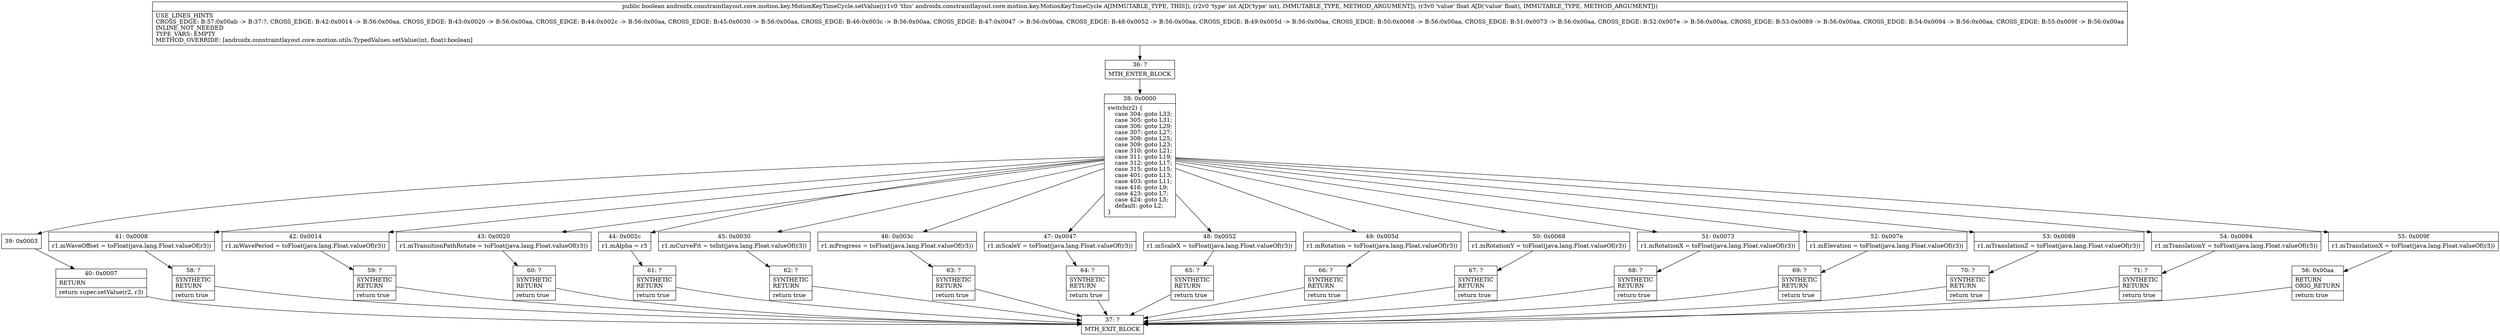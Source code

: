 digraph "CFG forandroidx.constraintlayout.core.motion.key.MotionKeyTimeCycle.setValue(IF)Z" {
Node_36 [shape=record,label="{36\:\ ?|MTH_ENTER_BLOCK\l}"];
Node_38 [shape=record,label="{38\:\ 0x0000|switch(r2) \{\l    case 304: goto L33;\l    case 305: goto L31;\l    case 306: goto L29;\l    case 307: goto L27;\l    case 308: goto L25;\l    case 309: goto L23;\l    case 310: goto L21;\l    case 311: goto L19;\l    case 312: goto L17;\l    case 315: goto L15;\l    case 401: goto L13;\l    case 403: goto L11;\l    case 416: goto L9;\l    case 423: goto L7;\l    case 424: goto L5;\l    default: goto L2;\l\}\l}"];
Node_39 [shape=record,label="{39\:\ 0x0003}"];
Node_40 [shape=record,label="{40\:\ 0x0007|RETURN\l|return super.setValue(r2, r3)\l}"];
Node_37 [shape=record,label="{37\:\ ?|MTH_EXIT_BLOCK\l}"];
Node_41 [shape=record,label="{41\:\ 0x0008|r1.mWaveOffset = toFloat(java.lang.Float.valueOf(r3))\l}"];
Node_58 [shape=record,label="{58\:\ ?|SYNTHETIC\lRETURN\l|return true\l}"];
Node_42 [shape=record,label="{42\:\ 0x0014|r1.mWavePeriod = toFloat(java.lang.Float.valueOf(r3))\l}"];
Node_59 [shape=record,label="{59\:\ ?|SYNTHETIC\lRETURN\l|return true\l}"];
Node_43 [shape=record,label="{43\:\ 0x0020|r1.mTransitionPathRotate = toFloat(java.lang.Float.valueOf(r3))\l}"];
Node_60 [shape=record,label="{60\:\ ?|SYNTHETIC\lRETURN\l|return true\l}"];
Node_44 [shape=record,label="{44\:\ 0x002c|r1.mAlpha = r3\l}"];
Node_61 [shape=record,label="{61\:\ ?|SYNTHETIC\lRETURN\l|return true\l}"];
Node_45 [shape=record,label="{45\:\ 0x0030|r1.mCurveFit = toInt(java.lang.Float.valueOf(r3))\l}"];
Node_62 [shape=record,label="{62\:\ ?|SYNTHETIC\lRETURN\l|return true\l}"];
Node_46 [shape=record,label="{46\:\ 0x003c|r1.mProgress = toFloat(java.lang.Float.valueOf(r3))\l}"];
Node_63 [shape=record,label="{63\:\ ?|SYNTHETIC\lRETURN\l|return true\l}"];
Node_47 [shape=record,label="{47\:\ 0x0047|r1.mScaleY = toFloat(java.lang.Float.valueOf(r3))\l}"];
Node_64 [shape=record,label="{64\:\ ?|SYNTHETIC\lRETURN\l|return true\l}"];
Node_48 [shape=record,label="{48\:\ 0x0052|r1.mScaleX = toFloat(java.lang.Float.valueOf(r3))\l}"];
Node_65 [shape=record,label="{65\:\ ?|SYNTHETIC\lRETURN\l|return true\l}"];
Node_49 [shape=record,label="{49\:\ 0x005d|r1.mRotation = toFloat(java.lang.Float.valueOf(r3))\l}"];
Node_66 [shape=record,label="{66\:\ ?|SYNTHETIC\lRETURN\l|return true\l}"];
Node_50 [shape=record,label="{50\:\ 0x0068|r1.mRotationY = toFloat(java.lang.Float.valueOf(r3))\l}"];
Node_67 [shape=record,label="{67\:\ ?|SYNTHETIC\lRETURN\l|return true\l}"];
Node_51 [shape=record,label="{51\:\ 0x0073|r1.mRotationX = toFloat(java.lang.Float.valueOf(r3))\l}"];
Node_68 [shape=record,label="{68\:\ ?|SYNTHETIC\lRETURN\l|return true\l}"];
Node_52 [shape=record,label="{52\:\ 0x007e|r1.mElevation = toFloat(java.lang.Float.valueOf(r3))\l}"];
Node_69 [shape=record,label="{69\:\ ?|SYNTHETIC\lRETURN\l|return true\l}"];
Node_53 [shape=record,label="{53\:\ 0x0089|r1.mTranslationZ = toFloat(java.lang.Float.valueOf(r3))\l}"];
Node_70 [shape=record,label="{70\:\ ?|SYNTHETIC\lRETURN\l|return true\l}"];
Node_54 [shape=record,label="{54\:\ 0x0094|r1.mTranslationY = toFloat(java.lang.Float.valueOf(r3))\l}"];
Node_71 [shape=record,label="{71\:\ ?|SYNTHETIC\lRETURN\l|return true\l}"];
Node_55 [shape=record,label="{55\:\ 0x009f|r1.mTranslationX = toFloat(java.lang.Float.valueOf(r3))\l}"];
Node_56 [shape=record,label="{56\:\ 0x00aa|RETURN\lORIG_RETURN\l|return true\l}"];
MethodNode[shape=record,label="{public boolean androidx.constraintlayout.core.motion.key.MotionKeyTimeCycle.setValue((r1v0 'this' androidx.constraintlayout.core.motion.key.MotionKeyTimeCycle A[IMMUTABLE_TYPE, THIS]), (r2v0 'type' int A[D('type' int), IMMUTABLE_TYPE, METHOD_ARGUMENT]), (r3v0 'value' float A[D('value' float), IMMUTABLE_TYPE, METHOD_ARGUMENT]))  | USE_LINES_HINTS\lCROSS_EDGE: B:57:0x00ab \-\> B:37:?, CROSS_EDGE: B:42:0x0014 \-\> B:56:0x00aa, CROSS_EDGE: B:43:0x0020 \-\> B:56:0x00aa, CROSS_EDGE: B:44:0x002c \-\> B:56:0x00aa, CROSS_EDGE: B:45:0x0030 \-\> B:56:0x00aa, CROSS_EDGE: B:46:0x003c \-\> B:56:0x00aa, CROSS_EDGE: B:47:0x0047 \-\> B:56:0x00aa, CROSS_EDGE: B:48:0x0052 \-\> B:56:0x00aa, CROSS_EDGE: B:49:0x005d \-\> B:56:0x00aa, CROSS_EDGE: B:50:0x0068 \-\> B:56:0x00aa, CROSS_EDGE: B:51:0x0073 \-\> B:56:0x00aa, CROSS_EDGE: B:52:0x007e \-\> B:56:0x00aa, CROSS_EDGE: B:53:0x0089 \-\> B:56:0x00aa, CROSS_EDGE: B:54:0x0094 \-\> B:56:0x00aa, CROSS_EDGE: B:55:0x009f \-\> B:56:0x00aa\lINLINE_NOT_NEEDED\lTYPE_VARS: EMPTY\lMETHOD_OVERRIDE: [androidx.constraintlayout.core.motion.utils.TypedValues.setValue(int, float):boolean]\l}"];
MethodNode -> Node_36;Node_36 -> Node_38;
Node_38 -> Node_39;
Node_38 -> Node_41;
Node_38 -> Node_42;
Node_38 -> Node_43;
Node_38 -> Node_44;
Node_38 -> Node_45;
Node_38 -> Node_46;
Node_38 -> Node_47;
Node_38 -> Node_48;
Node_38 -> Node_49;
Node_38 -> Node_50;
Node_38 -> Node_51;
Node_38 -> Node_52;
Node_38 -> Node_53;
Node_38 -> Node_54;
Node_38 -> Node_55;
Node_39 -> Node_40;
Node_40 -> Node_37;
Node_41 -> Node_58;
Node_58 -> Node_37;
Node_42 -> Node_59;
Node_59 -> Node_37;
Node_43 -> Node_60;
Node_60 -> Node_37;
Node_44 -> Node_61;
Node_61 -> Node_37;
Node_45 -> Node_62;
Node_62 -> Node_37;
Node_46 -> Node_63;
Node_63 -> Node_37;
Node_47 -> Node_64;
Node_64 -> Node_37;
Node_48 -> Node_65;
Node_65 -> Node_37;
Node_49 -> Node_66;
Node_66 -> Node_37;
Node_50 -> Node_67;
Node_67 -> Node_37;
Node_51 -> Node_68;
Node_68 -> Node_37;
Node_52 -> Node_69;
Node_69 -> Node_37;
Node_53 -> Node_70;
Node_70 -> Node_37;
Node_54 -> Node_71;
Node_71 -> Node_37;
Node_55 -> Node_56;
Node_56 -> Node_37;
}

